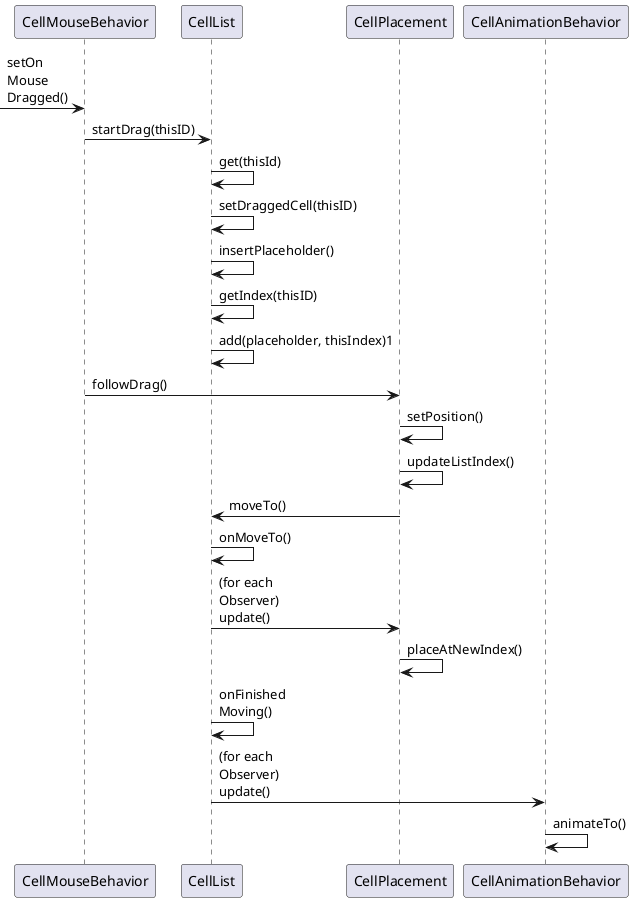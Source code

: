@startuml
-> CellMouseBehavior:setOn\nMouse\nDragged()
CellMouseBehavior -> CellList: startDrag(thisID)
CellList -> CellList: get(thisId)
CellList -> CellList: setDraggedCell(thisID)
CellList -> CellList: insertPlaceholder()
CellList -> CellList: getIndex(thisID)
CellList -> CellList: add(placeholder, thisIndex)1
CellMouseBehavior -> CellPlacement: followDrag()
CellPlacement -> CellPlacement: setPosition()
CellPlacement -> CellPlacement: updateListIndex()
CellPlacement -> CellList: moveTo()
CellList -> CellList: onMoveTo()
CellList -> CellPlacement: (for each\nObserver)\nupdate()
CellPlacement -> CellPlacement: placeAtNewIndex()
CellList -> CellList: onFinished\nMoving()
CellList -> CellAnimationBehavior: (for each\nObserver)\nupdate()
CellAnimationBehavior -> CellAnimationBehavior: animateTo()
@enduml


